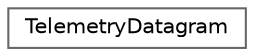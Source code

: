 digraph "Иерархия классов. Графический вид."
{
 // INTERACTIVE_SVG=YES
 // LATEX_PDF_SIZE
  bgcolor="transparent";
  edge [fontname=Helvetica,fontsize=10,labelfontname=Helvetica,labelfontsize=10];
  node [fontname=Helvetica,fontsize=10,shape=box,height=0.2,width=0.4];
  rankdir="LR";
  Node0 [id="Node000000",label="TelemetryDatagram",height=0.2,width=0.4,color="grey40", fillcolor="white", style="filled",URL="$d8/d07/group__sdk__protocol.html#da/d38/struct_quasar_s_d_k_1_1_datagrams_1_1_telemetry_datagram",tooltip="Датаграмма телеметрии от РЛС к наземке."];
}
